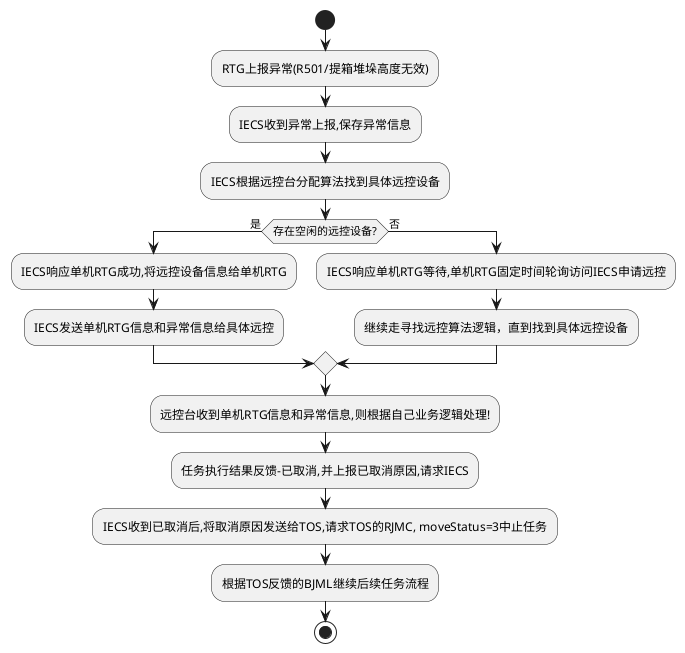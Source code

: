 @startuml
start
:RTG上报异常(R501/提箱堆垛高度无效);
:IECS收到异常上报,保存异常信息;
:IECS根据远控台分配算法找到具体远控设备;
if (存在空闲的远控设备?) is (是) then
  :IECS响应单机RTG成功,将远控设备信息给单机RTG;
  :IECS发送单机RTG信息和异常信息给具体远控;
else (否)
  :IECS响应单机RTG等待,单机RTG固定时间轮询访问IECS申请远控;
  :继续走寻找远控算法逻辑，直到找到具体远控设备;
endif
:远控台收到单机RTG信息和异常信息,则根据自己业务逻辑处理!;
:任务执行结果反馈-已取消,并上报已取消原因,请求IECS;
:IECS收到已取消后,将取消原因发送给TOS,请求TOS的RJMC, moveStatus=3中止任务;
:根据TOS反馈的BJML继续后续任务流程;
stop
@enduml

